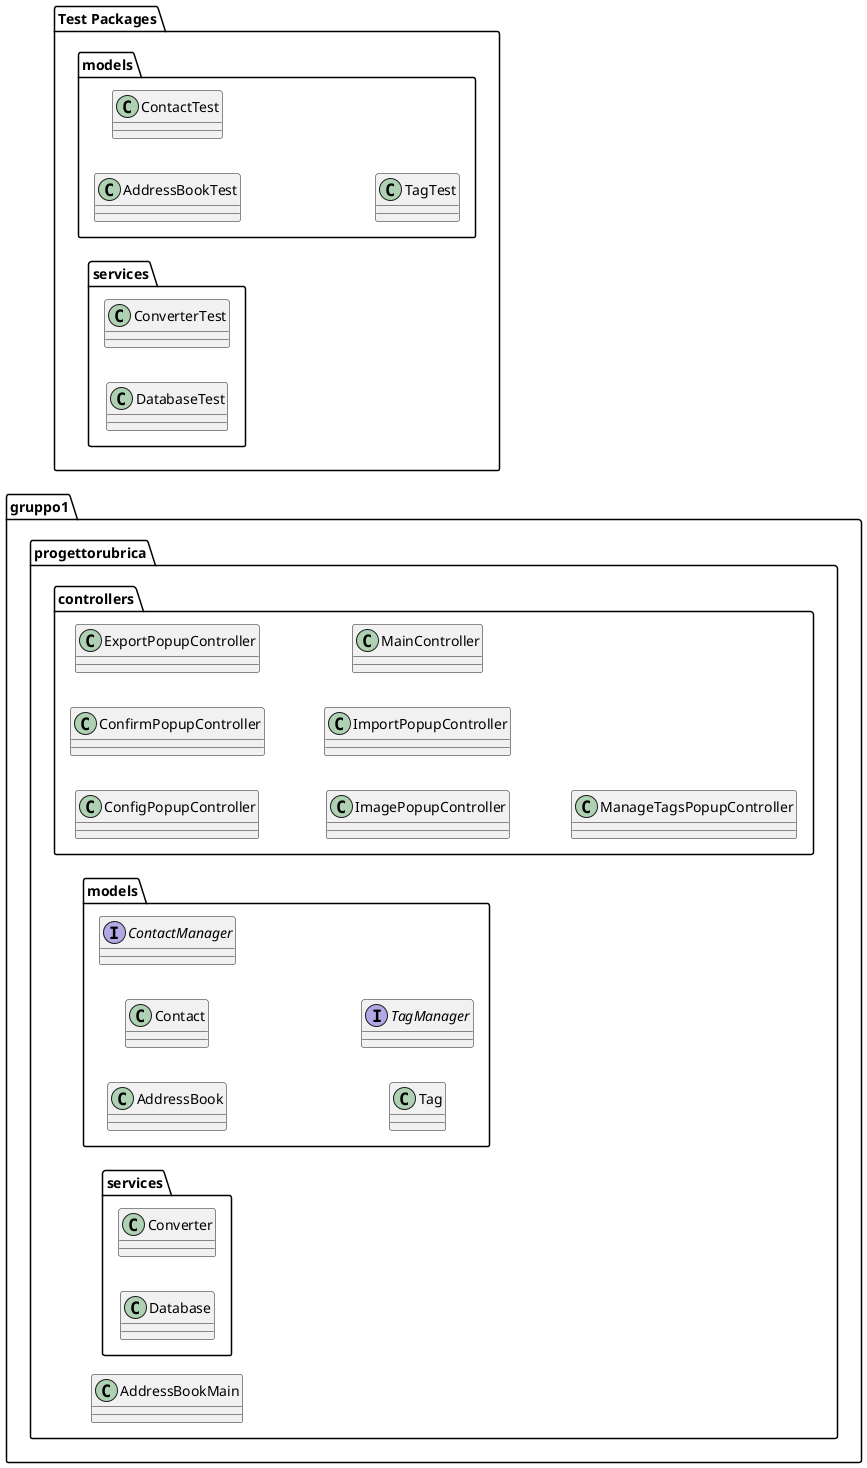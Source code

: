 @startuml
left to right direction

package "gruppo1.progettorubrica" {
    class AddressBookMain

    package "controllers" {
        class ConfigPopupController
        class ConfirmPopupController
        class ExportPopupController
        class ImagePopupController
        class ImportPopupController
        class MainController
        class ManageTagsPopupController
    }

    package "models" {
        class AddressBook
        class Contact
        interface ContactManager
        class Tag
        interface TagManager
    }

    package "services" {
        class Converter
        class Database
    }
}

package "Test Packages" {
    package "models" {
        class AddressBookTest
        class ContactTest
        class TagTest
    }

    package "services" {
        class ConverterTest
        class DatabaseTest
    }
}
@enduml